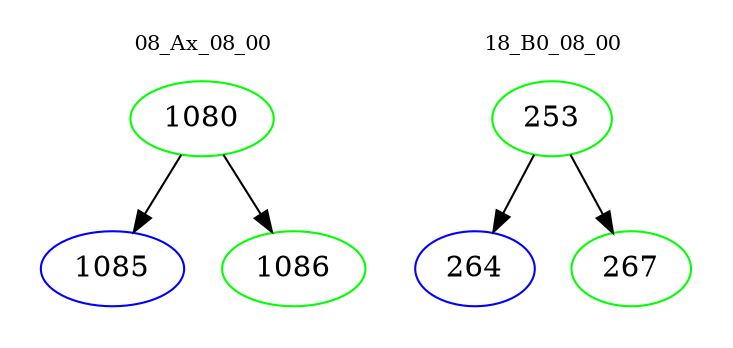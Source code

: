 digraph{
subgraph cluster_0 {
color = white
label = "08_Ax_08_00";
fontsize=10;
T0_1080 [label="1080", color="green"]
T0_1080 -> T0_1085 [color="black"]
T0_1085 [label="1085", color="blue"]
T0_1080 -> T0_1086 [color="black"]
T0_1086 [label="1086", color="green"]
}
subgraph cluster_1 {
color = white
label = "18_B0_08_00";
fontsize=10;
T1_253 [label="253", color="green"]
T1_253 -> T1_264 [color="black"]
T1_264 [label="264", color="blue"]
T1_253 -> T1_267 [color="black"]
T1_267 [label="267", color="green"]
}
}
